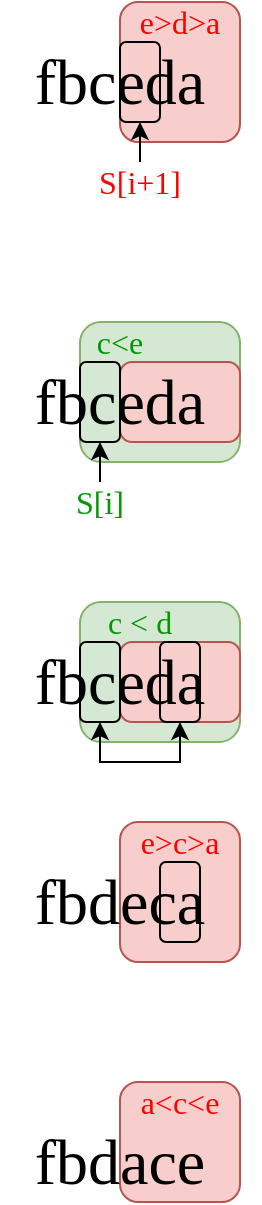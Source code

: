 <mxfile version="13.1.3">
    <diagram id="6hGFLwfOUW9BJ-s0fimq" name="Page-1">
        <mxGraphModel dx="208" dy="92" grid="1" gridSize="10" guides="1" tooltips="1" connect="1" arrows="1" fold="1" page="1" pageScale="1" pageWidth="827" pageHeight="1169" math="0" shadow="0">
            <root>
                <mxCell id="0"/>
                <mxCell id="1" parent="0"/>
                <mxCell id="25" value="" style="rounded=1;whiteSpace=wrap;html=1;fillColor=#d5e8d4;fontFamily=Lucida Console;fontSize=16;strokeColor=#82b366;" parent="1" vertex="1">
                    <mxGeometry x="80" y="320" width="80" height="70" as="geometry"/>
                </mxCell>
                <mxCell id="45" value="" style="rounded=1;whiteSpace=wrap;html=1;fillColor=#f8cecc;fontFamily=Lucida Console;fontSize=32;strokeColor=#b85450;" parent="1" vertex="1">
                    <mxGeometry x="100" y="340" width="60" height="40" as="geometry"/>
                </mxCell>
                <mxCell id="39" value="" style="rounded=1;whiteSpace=wrap;html=1;fillColor=#f8cecc;fontFamily=Lucida Console;fontSize=32;strokeColor=#b85450;" parent="1" vertex="1">
                    <mxGeometry x="100" y="430" width="60" height="70" as="geometry"/>
                </mxCell>
                <mxCell id="22" value="" style="rounded=1;whiteSpace=wrap;html=1;fillColor=#d5e8d4;fontFamily=Lucida Console;fontSize=16;strokeColor=#82b366;" parent="1" vertex="1">
                    <mxGeometry x="80" y="180" width="80" height="70" as="geometry"/>
                </mxCell>
                <mxCell id="5" value="" style="rounded=1;whiteSpace=wrap;html=1;fillColor=#f8cecc;fontFamily=Lucida Console;fontSize=32;strokeColor=#b85450;" parent="1" vertex="1">
                    <mxGeometry x="100" y="20" width="60" height="70" as="geometry"/>
                </mxCell>
                <mxCell id="2" value="&lt;div style=&quot;font-size: 32px&quot;&gt;&lt;span style=&quot;font-size: 32px&quot;&gt;fbceda&lt;/span&gt;&lt;/div&gt;" style="rounded=0;whiteSpace=wrap;html=1;fontSize=32;fontFamily=Lucida Console;align=center;fillColor=none;strokeColor=none;fontColor=#000000;" parent="1" vertex="1">
                    <mxGeometry x="40" y="40" width="120" height="40" as="geometry"/>
                </mxCell>
                <mxCell id="15" style="edgeStyle=orthogonalEdgeStyle;rounded=0;orthogonalLoop=1;jettySize=auto;html=1;exitX=0.5;exitY=0;exitDx=0;exitDy=0;strokeWidth=1;fontFamily=Lucida Console;fontSize=16;fontColor=#FF0000;entryX=0.5;entryY=1;entryDx=0;entryDy=0;strokeColor=#000000;" parent="1" source="14" target="16" edge="1">
                    <mxGeometry relative="1" as="geometry">
                        <mxPoint x="110" y="100" as="targetPoint"/>
                    </mxGeometry>
                </mxCell>
                <mxCell id="14" value="S[i+1]" style="rounded=0;whiteSpace=wrap;html=1;fillColor=none;fontFamily=Lucida Console;fontSize=16;fontColor=#FF0000;strokeColor=none;" parent="1" vertex="1">
                    <mxGeometry x="75" y="100" width="70" height="20" as="geometry"/>
                </mxCell>
                <mxCell id="16" value="" style="rounded=1;whiteSpace=wrap;html=1;fillColor=none;fontFamily=Lucida Console;fontSize=16;fontColor=#FF0000;strokeColor=#000000;" parent="1" vertex="1">
                    <mxGeometry x="100" y="40" width="20" height="40" as="geometry"/>
                </mxCell>
                <mxCell id="17" value="" style="rounded=1;whiteSpace=wrap;html=1;fillColor=#f8cecc;fontFamily=Lucida Console;fontSize=32;strokeColor=#b85450;" parent="1" vertex="1">
                    <mxGeometry x="100" y="200" width="60" height="40" as="geometry"/>
                </mxCell>
                <mxCell id="18" value="&lt;div style=&quot;font-size: 32px&quot;&gt;&lt;span style=&quot;font-size: 32px&quot;&gt;fbceda&lt;/span&gt;&lt;/div&gt;" style="rounded=0;whiteSpace=wrap;html=1;fontSize=32;fontFamily=Lucida Console;align=center;fillColor=none;strokeColor=none;fontColor=#000000;" parent="1" vertex="1">
                    <mxGeometry x="40" y="200" width="120" height="40" as="geometry"/>
                </mxCell>
                <mxCell id="19" style="edgeStyle=orthogonalEdgeStyle;rounded=0;orthogonalLoop=1;jettySize=auto;html=1;exitX=0.5;exitY=0;exitDx=0;exitDy=0;strokeWidth=1;fontFamily=Lucida Console;fontSize=16;fontColor=#FF0000;entryX=0.5;entryY=1;entryDx=0;entryDy=0;strokeColor=#000000;" parent="1" source="20" target="21" edge="1">
                    <mxGeometry relative="1" as="geometry">
                        <mxPoint x="110" y="260" as="targetPoint"/>
                    </mxGeometry>
                </mxCell>
                <mxCell id="20" value="S[i]" style="rounded=0;whiteSpace=wrap;html=1;fillColor=none;fontFamily=Lucida Console;fontSize=16;fontColor=#009900;strokeColor=none;labelBackgroundColor=none;" parent="1" vertex="1">
                    <mxGeometry x="55" y="260" width="70" height="20" as="geometry"/>
                </mxCell>
                <mxCell id="21" value="" style="rounded=1;whiteSpace=wrap;html=1;fillColor=none;fontFamily=Lucida Console;fontSize=16;fontColor=#FF0000;strokeColor=#000000;" parent="1" vertex="1">
                    <mxGeometry x="80" y="200" width="20" height="40" as="geometry"/>
                </mxCell>
                <mxCell id="23" value="e&amp;gt;d&amp;gt;a" style="rounded=0;whiteSpace=wrap;html=1;fillColor=none;fontFamily=Lucida Console;fontSize=16;fontColor=#FF0000;strokeColor=none;" parent="1" vertex="1">
                    <mxGeometry x="90" y="20" width="80" height="20" as="geometry"/>
                </mxCell>
                <mxCell id="24" value="&lt;font color=&quot;#009900&quot;&gt;c&amp;lt;e&lt;/font&gt;" style="rounded=0;whiteSpace=wrap;html=1;fillColor=none;fontFamily=Lucida Console;fontSize=16;fontColor=#FF0000;strokeColor=none;" parent="1" vertex="1">
                    <mxGeometry x="80" y="180" width="40" height="20" as="geometry"/>
                </mxCell>
                <mxCell id="27" value="&lt;div style=&quot;font-size: 32px&quot;&gt;&lt;span style=&quot;font-size: 32px&quot;&gt;fbceda&lt;/span&gt;&lt;/div&gt;" style="rounded=0;whiteSpace=wrap;html=1;fontSize=32;fontFamily=Lucida Console;align=center;fillColor=none;strokeColor=none;fontColor=#000000;" parent="1" vertex="1">
                    <mxGeometry x="40" y="340" width="120" height="40" as="geometry"/>
                </mxCell>
                <mxCell id="28" style="edgeStyle=orthogonalEdgeStyle;rounded=0;orthogonalLoop=1;jettySize=auto;html=1;exitX=0.5;exitY=1;exitDx=0;exitDy=0;strokeWidth=1;fontFamily=Lucida Console;fontSize=16;fontColor=#FF0000;entryX=0.5;entryY=1;entryDx=0;entryDy=0;startArrow=classic;startFill=1;strokeColor=#000000;" parent="1" source="32" target="30" edge="1">
                    <mxGeometry relative="1" as="geometry">
                        <mxPoint x="110" y="400" as="targetPoint"/>
                        <mxPoint x="90" y="400" as="sourcePoint"/>
                    </mxGeometry>
                </mxCell>
                <mxCell id="30" value="" style="rounded=1;whiteSpace=wrap;html=1;fillColor=none;fontFamily=Lucida Console;fontSize=16;fontColor=#FF0000;strokeColor=#000000;" parent="1" vertex="1">
                    <mxGeometry x="80" y="340" width="20" height="40" as="geometry"/>
                </mxCell>
                <mxCell id="32" value="" style="rounded=1;whiteSpace=wrap;html=1;fillColor=none;fontFamily=Lucida Console;fontSize=16;fontColor=#FF0000;strokeColor=#000000;" parent="1" vertex="1">
                    <mxGeometry x="120" y="340" width="20" height="40" as="geometry"/>
                </mxCell>
                <mxCell id="35" value="&lt;div style=&quot;font-size: 32px&quot;&gt;&lt;span style=&quot;font-size: 32px&quot;&gt;fbdeca&lt;/span&gt;&lt;/div&gt;" style="rounded=0;whiteSpace=wrap;html=1;fontSize=32;fontFamily=Lucida Console;align=center;fillColor=none;strokeColor=none;fontColor=#000000;" parent="1" vertex="1">
                    <mxGeometry x="40" y="450" width="120" height="40" as="geometry"/>
                </mxCell>
                <mxCell id="38" value="" style="rounded=1;whiteSpace=wrap;html=1;fillColor=none;fontFamily=Lucida Console;fontSize=16;fontColor=#FF0000;strokeColor=#000000;" parent="1" vertex="1">
                    <mxGeometry x="120" y="450" width="20" height="40" as="geometry"/>
                </mxCell>
                <mxCell id="40" value="e&amp;gt;c&amp;gt;a" style="rounded=0;whiteSpace=wrap;html=1;fillColor=none;fontFamily=Lucida Console;fontSize=16;fontColor=#FF0000;strokeColor=none;" parent="1" vertex="1">
                    <mxGeometry x="90" y="430" width="80" height="20" as="geometry"/>
                </mxCell>
                <mxCell id="41" value="" style="rounded=1;whiteSpace=wrap;html=1;fillColor=#f8cecc;fontFamily=Lucida Console;fontSize=32;strokeColor=#b85450;" parent="1" vertex="1">
                    <mxGeometry x="100" y="560" width="60" height="60" as="geometry"/>
                </mxCell>
                <mxCell id="42" value="&lt;div style=&quot;font-size: 32px&quot;&gt;&lt;span style=&quot;font-size: 32px&quot;&gt;fbdace&lt;/span&gt;&lt;/div&gt;" style="rounded=0;whiteSpace=wrap;html=1;fontSize=32;fontFamily=Lucida Console;align=center;fillColor=none;strokeColor=none;fontColor=#000000;" parent="1" vertex="1">
                    <mxGeometry x="40" y="580" width="120" height="40" as="geometry"/>
                </mxCell>
                <mxCell id="44" value="a&amp;lt;c&amp;lt;e" style="rounded=0;whiteSpace=wrap;html=1;fillColor=none;fontFamily=Lucida Console;fontSize=16;fontColor=#FF0000;strokeColor=none;" parent="1" vertex="1">
                    <mxGeometry x="90" y="560" width="80" height="20" as="geometry"/>
                </mxCell>
                <mxCell id="46" value="c &amp;lt; d" style="rounded=0;whiteSpace=wrap;html=1;fillColor=none;fontFamily=Lucida Console;fontSize=16;fontColor=#009900;strokeColor=none;labelBackgroundColor=none;" parent="1" vertex="1">
                    <mxGeometry x="75" y="320" width="70" height="20" as="geometry"/>
                </mxCell>
            </root>
        </mxGraphModel>
    </diagram>
</mxfile>